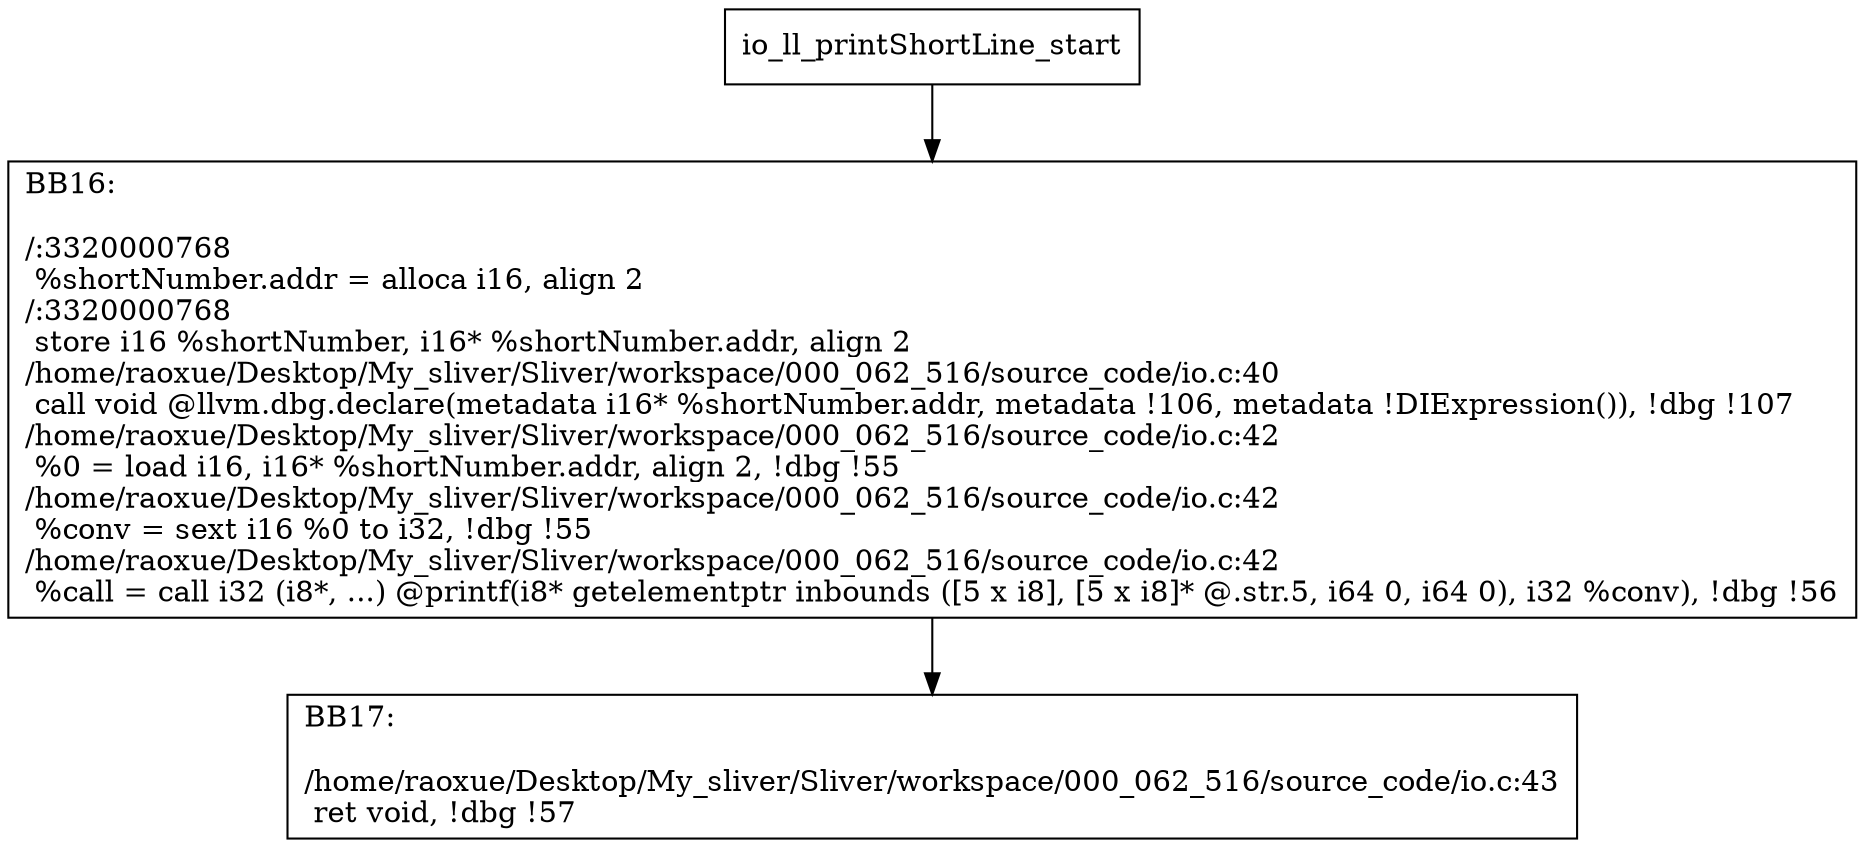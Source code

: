 digraph "CFG for'io_ll_printShortLine' function" {
	BBio_ll_printShortLine_start[shape=record,label="{io_ll_printShortLine_start}"];
	BBio_ll_printShortLine_start-> io_ll_printShortLineBB16;
	io_ll_printShortLineBB16 [shape=record, label="{BB16:\l\l/:3320000768\l
  %shortNumber.addr = alloca i16, align 2\l
/:3320000768\l
  store i16 %shortNumber, i16* %shortNumber.addr, align 2\l
/home/raoxue/Desktop/My_sliver/Sliver/workspace/000_062_516/source_code/io.c:40\l
  call void @llvm.dbg.declare(metadata i16* %shortNumber.addr, metadata !106, metadata !DIExpression()), !dbg !107\l
/home/raoxue/Desktop/My_sliver/Sliver/workspace/000_062_516/source_code/io.c:42\l
  %0 = load i16, i16* %shortNumber.addr, align 2, !dbg !55\l
/home/raoxue/Desktop/My_sliver/Sliver/workspace/000_062_516/source_code/io.c:42\l
  %conv = sext i16 %0 to i32, !dbg !55\l
/home/raoxue/Desktop/My_sliver/Sliver/workspace/000_062_516/source_code/io.c:42\l
  %call = call i32 (i8*, ...) @printf(i8* getelementptr inbounds ([5 x i8], [5 x i8]* @.str.5, i64 0, i64 0), i32 %conv), !dbg !56\l
}"];
	io_ll_printShortLineBB16-> io_ll_printShortLineBB17;
	io_ll_printShortLineBB17 [shape=record, label="{BB17:\l\l/home/raoxue/Desktop/My_sliver/Sliver/workspace/000_062_516/source_code/io.c:43\l
  ret void, !dbg !57\l
}"];
}
